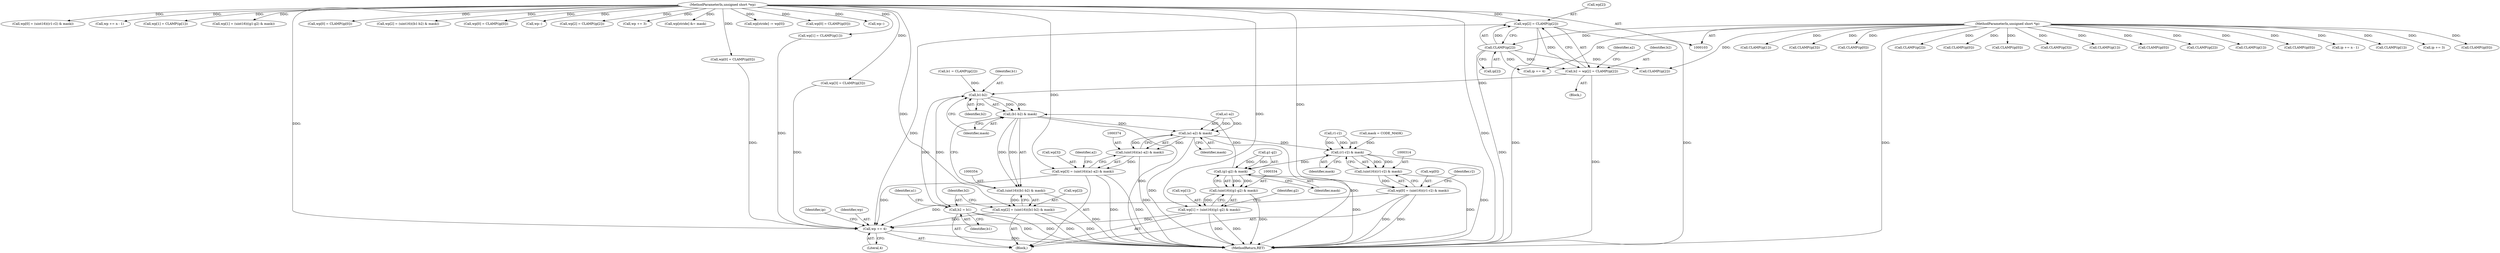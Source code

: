 digraph "0_libtiff_83a4b92815ea04969d494416eaae3d4c6b338e4a#diff-c8b4b355f9b5c06d585b23138e1c185f@array" {
"1000268" [label="(Call,wp[2] = CLAMP(ip[2]))"];
"1000107" [label="(MethodParameterIn,unsigned short *wp)"];
"1000272" [label="(Call,CLAMP(ip[2]))"];
"1000104" [label="(MethodParameterIn,unsigned short *ip)"];
"1000266" [label="(Call,b2 = wp[2] = CLAMP(ip[2]))"];
"1000356" [label="(Call,b1-b2)"];
"1000355" [label="(Call,(b1-b2) & mask)"];
"1000353" [label="(Call,(uint16)((b1-b2) & mask))"];
"1000349" [label="(Call,wp[2] = (uint16)((b1-b2) & mask))"];
"1000297" [label="(Call,wp += 4)"];
"1000375" [label="(Call,(a1-a2) & mask)"];
"1000315" [label="(Call,(r1-r2) & mask)"];
"1000313" [label="(Call,(uint16)((r1-r2) & mask))"];
"1000309" [label="(Call,wp[0] = (uint16)((r1-r2) & mask))"];
"1000335" [label="(Call,(g1-g2) & mask)"];
"1000333" [label="(Call,(uint16)((g1-g2) & mask))"];
"1000329" [label="(Call,wp[1] = (uint16)((g1-g2) & mask))"];
"1000373" [label="(Call,(uint16)((a1-a2) & mask))"];
"1000369" [label="(Call,wp[3] = (uint16)((a1-a2) & mask))"];
"1000360" [label="(Call,b2 = b1)"];
"1000182" [label="(Call,CLAMP(ip[0]))"];
"1000385" [label="(Call,ip += n - 1)"];
"1000349" [label="(Call,wp[2] = (uint16)((b1-b2) & mask))"];
"1000315" [label="(Call,(r1-r2) & mask)"];
"1000258" [label="(Call,wp[1] = CLAMP(ip[1]))"];
"1000186" [label="(Call,wp[0] = (uint16)((r1-r2) & mask))"];
"1000362" [label="(Identifier,b1)"];
"1000273" [label="(Call,ip[2])"];
"1000373" [label="(Call,(uint16)((a1-a2) & mask))"];
"1000381" [label="(Identifier,a2)"];
"1000301" [label="(Identifier,ip)"];
"1000277" [label="(Identifier,a2)"];
"1000390" [label="(Call,wp += n - 1)"];
"1000313" [label="(Call,(uint16)((r1-r2) & mask))"];
"1000145" [label="(Call,wp[1] = CLAMP(ip[1]))"];
"1000356" [label="(Call,b1-b2)"];
"1000379" [label="(Identifier,mask)"];
"1000325" [label="(Call,CLAMP(ip[1]))"];
"1000321" [label="(Identifier,r2)"];
"1000319" [label="(Identifier,mask)"];
"1000335" [label="(Call,(g1-g2) & mask)"];
"1000177" [label="(Call,ip += 3)"];
"1000297" [label="(Call,wp += 4)"];
"1000252" [label="(Call,CLAMP(ip[0]))"];
"1000206" [label="(Call,wp[1] = (uint16)((g1-g2) & mask))"];
"1000248" [label="(Call,wp[0] = CLAMP(ip[0]))"];
"1000120" [label="(Call,mask = CODE_MASK)"];
"1000432" [label="(Call,wp[0] = CLAMP(ip[0]))"];
"1000309" [label="(Call,wp[0] = (uint16)((r1-r2) & mask))"];
"1000245" [label="(Block,)"];
"1000375" [label="(Call,(a1-a2) & mask)"];
"1000341" [label="(Identifier,g2)"];
"1000149" [label="(Call,CLAMP(ip[1]))"];
"1000272" [label="(Call,CLAMP(ip[2]))"];
"1000226" [label="(Call,wp[2] = (uint16)((b1-b2) & mask))"];
"1000365" [label="(Call,CLAMP(ip[3]))"];
"1000343" [label="(Call,b1 = CLAMP(ip[2]))"];
"1000361" [label="(Identifier,b2)"];
"1000405" [label="(Call,wp[0] = CLAMP(ip[0]))"];
"1000310" [label="(Call,wp[0])"];
"1000425" [label="(Call,wp--)"];
"1000436" [label="(Call,CLAMP(ip[0]))"];
"1000370" [label="(Call,wp[3])"];
"1000330" [label="(Call,wp[1])"];
"1000345" [label="(Call,CLAMP(ip[2]))"];
"1000360" [label="(Call,b2 = b1)"];
"1000222" [label="(Call,CLAMP(ip[2]))"];
"1000155" [label="(Call,wp[2] = CLAMP(ip[2]))"];
"1000104" [label="(MethodParameterIn,unsigned short *ip)"];
"1000305" [label="(Call,CLAMP(ip[0]))"];
"1000359" [label="(Identifier,mask)"];
"1000409" [label="(Call,CLAMP(ip[0]))"];
"1000299" [label="(Literal,4)"];
"1000376" [label="(Call,a1-a2)"];
"1000300" [label="(Call,ip += 4)"];
"1000107" [label="(MethodParameterIn,unsigned short *wp)"];
"1000282" [label="(Call,CLAMP(ip[3]))"];
"1000269" [label="(Call,wp[2])"];
"1000329" [label="(Call,wp[1] = (uint16)((g1-g2) & mask))"];
"1000268" [label="(Call,wp[2] = CLAMP(ip[2]))"];
"1000358" [label="(Identifier,b2)"];
"1000174" [label="(Call,wp += 3)"];
"1000420" [label="(Call,wp[stride] &= mask)"];
"1000336" [label="(Call,g1-g2)"];
"1000262" [label="(Call,CLAMP(ip[1]))"];
"1000369" [label="(Call,wp[3] = (uint16)((a1-a2) & mask))"];
"1000364" [label="(Identifier,a1)"];
"1000278" [label="(Call,wp[3] = CLAMP(ip[3]))"];
"1000139" [label="(Call,CLAMP(ip[0]))"];
"1000413" [label="(Call,wp[stride] -= wp[0])"];
"1000355" [label="(Call,(b1-b2) & mask)"];
"1000316" [label="(Call,r1-r2)"];
"1000267" [label="(Identifier,b2)"];
"1000353" [label="(Call,(uint16)((b1-b2) & mask))"];
"1000135" [label="(Call,wp[0] = CLAMP(ip[0]))"];
"1000298" [label="(Identifier,wp)"];
"1000266" [label="(Call,b2 = wp[2] = CLAMP(ip[2]))"];
"1000159" [label="(Call,CLAMP(ip[2]))"];
"1000293" [label="(Block,)"];
"1000202" [label="(Call,CLAMP(ip[1]))"];
"1000350" [label="(Call,wp[2])"];
"1000440" [label="(Call,wp--)"];
"1000357" [label="(Identifier,b1)"];
"1000333" [label="(Call,(uint16)((g1-g2) & mask))"];
"1000339" [label="(Identifier,mask)"];
"1000442" [label="(MethodReturn,RET)"];
"1000268" -> "1000266"  [label="AST: "];
"1000268" -> "1000272"  [label="CFG: "];
"1000269" -> "1000268"  [label="AST: "];
"1000272" -> "1000268"  [label="AST: "];
"1000266" -> "1000268"  [label="CFG: "];
"1000268" -> "1000442"  [label="DDG: "];
"1000268" -> "1000442"  [label="DDG: "];
"1000268" -> "1000266"  [label="DDG: "];
"1000107" -> "1000268"  [label="DDG: "];
"1000272" -> "1000268"  [label="DDG: "];
"1000268" -> "1000297"  [label="DDG: "];
"1000107" -> "1000103"  [label="AST: "];
"1000107" -> "1000442"  [label="DDG: "];
"1000107" -> "1000135"  [label="DDG: "];
"1000107" -> "1000145"  [label="DDG: "];
"1000107" -> "1000155"  [label="DDG: "];
"1000107" -> "1000174"  [label="DDG: "];
"1000107" -> "1000186"  [label="DDG: "];
"1000107" -> "1000206"  [label="DDG: "];
"1000107" -> "1000226"  [label="DDG: "];
"1000107" -> "1000248"  [label="DDG: "];
"1000107" -> "1000258"  [label="DDG: "];
"1000107" -> "1000278"  [label="DDG: "];
"1000107" -> "1000297"  [label="DDG: "];
"1000107" -> "1000309"  [label="DDG: "];
"1000107" -> "1000329"  [label="DDG: "];
"1000107" -> "1000349"  [label="DDG: "];
"1000107" -> "1000369"  [label="DDG: "];
"1000107" -> "1000390"  [label="DDG: "];
"1000107" -> "1000405"  [label="DDG: "];
"1000107" -> "1000413"  [label="DDG: "];
"1000107" -> "1000420"  [label="DDG: "];
"1000107" -> "1000425"  [label="DDG: "];
"1000107" -> "1000432"  [label="DDG: "];
"1000107" -> "1000440"  [label="DDG: "];
"1000272" -> "1000273"  [label="CFG: "];
"1000273" -> "1000272"  [label="AST: "];
"1000272" -> "1000442"  [label="DDG: "];
"1000272" -> "1000266"  [label="DDG: "];
"1000104" -> "1000272"  [label="DDG: "];
"1000272" -> "1000300"  [label="DDG: "];
"1000272" -> "1000345"  [label="DDG: "];
"1000104" -> "1000103"  [label="AST: "];
"1000104" -> "1000442"  [label="DDG: "];
"1000104" -> "1000139"  [label="DDG: "];
"1000104" -> "1000149"  [label="DDG: "];
"1000104" -> "1000159"  [label="DDG: "];
"1000104" -> "1000177"  [label="DDG: "];
"1000104" -> "1000182"  [label="DDG: "];
"1000104" -> "1000202"  [label="DDG: "];
"1000104" -> "1000222"  [label="DDG: "];
"1000104" -> "1000252"  [label="DDG: "];
"1000104" -> "1000262"  [label="DDG: "];
"1000104" -> "1000282"  [label="DDG: "];
"1000104" -> "1000300"  [label="DDG: "];
"1000104" -> "1000305"  [label="DDG: "];
"1000104" -> "1000325"  [label="DDG: "];
"1000104" -> "1000345"  [label="DDG: "];
"1000104" -> "1000365"  [label="DDG: "];
"1000104" -> "1000385"  [label="DDG: "];
"1000104" -> "1000409"  [label="DDG: "];
"1000104" -> "1000436"  [label="DDG: "];
"1000266" -> "1000245"  [label="AST: "];
"1000267" -> "1000266"  [label="AST: "];
"1000277" -> "1000266"  [label="CFG: "];
"1000266" -> "1000442"  [label="DDG: "];
"1000266" -> "1000356"  [label="DDG: "];
"1000356" -> "1000355"  [label="AST: "];
"1000356" -> "1000358"  [label="CFG: "];
"1000357" -> "1000356"  [label="AST: "];
"1000358" -> "1000356"  [label="AST: "];
"1000359" -> "1000356"  [label="CFG: "];
"1000356" -> "1000355"  [label="DDG: "];
"1000356" -> "1000355"  [label="DDG: "];
"1000343" -> "1000356"  [label="DDG: "];
"1000360" -> "1000356"  [label="DDG: "];
"1000356" -> "1000360"  [label="DDG: "];
"1000355" -> "1000353"  [label="AST: "];
"1000355" -> "1000359"  [label="CFG: "];
"1000359" -> "1000355"  [label="AST: "];
"1000353" -> "1000355"  [label="CFG: "];
"1000355" -> "1000442"  [label="DDG: "];
"1000355" -> "1000353"  [label="DDG: "];
"1000355" -> "1000353"  [label="DDG: "];
"1000335" -> "1000355"  [label="DDG: "];
"1000355" -> "1000375"  [label="DDG: "];
"1000353" -> "1000349"  [label="AST: "];
"1000354" -> "1000353"  [label="AST: "];
"1000349" -> "1000353"  [label="CFG: "];
"1000353" -> "1000442"  [label="DDG: "];
"1000353" -> "1000349"  [label="DDG: "];
"1000349" -> "1000293"  [label="AST: "];
"1000350" -> "1000349"  [label="AST: "];
"1000361" -> "1000349"  [label="CFG: "];
"1000349" -> "1000442"  [label="DDG: "];
"1000349" -> "1000442"  [label="DDG: "];
"1000349" -> "1000297"  [label="DDG: "];
"1000297" -> "1000293"  [label="AST: "];
"1000297" -> "1000299"  [label="CFG: "];
"1000298" -> "1000297"  [label="AST: "];
"1000299" -> "1000297"  [label="AST: "];
"1000301" -> "1000297"  [label="CFG: "];
"1000297" -> "1000442"  [label="DDG: "];
"1000369" -> "1000297"  [label="DDG: "];
"1000329" -> "1000297"  [label="DDG: "];
"1000278" -> "1000297"  [label="DDG: "];
"1000248" -> "1000297"  [label="DDG: "];
"1000258" -> "1000297"  [label="DDG: "];
"1000309" -> "1000297"  [label="DDG: "];
"1000375" -> "1000373"  [label="AST: "];
"1000375" -> "1000379"  [label="CFG: "];
"1000376" -> "1000375"  [label="AST: "];
"1000379" -> "1000375"  [label="AST: "];
"1000373" -> "1000375"  [label="CFG: "];
"1000375" -> "1000442"  [label="DDG: "];
"1000375" -> "1000442"  [label="DDG: "];
"1000375" -> "1000315"  [label="DDG: "];
"1000375" -> "1000373"  [label="DDG: "];
"1000375" -> "1000373"  [label="DDG: "];
"1000376" -> "1000375"  [label="DDG: "];
"1000376" -> "1000375"  [label="DDG: "];
"1000315" -> "1000313"  [label="AST: "];
"1000315" -> "1000319"  [label="CFG: "];
"1000316" -> "1000315"  [label="AST: "];
"1000319" -> "1000315"  [label="AST: "];
"1000313" -> "1000315"  [label="CFG: "];
"1000315" -> "1000442"  [label="DDG: "];
"1000315" -> "1000313"  [label="DDG: "];
"1000315" -> "1000313"  [label="DDG: "];
"1000316" -> "1000315"  [label="DDG: "];
"1000316" -> "1000315"  [label="DDG: "];
"1000120" -> "1000315"  [label="DDG: "];
"1000315" -> "1000335"  [label="DDG: "];
"1000313" -> "1000309"  [label="AST: "];
"1000314" -> "1000313"  [label="AST: "];
"1000309" -> "1000313"  [label="CFG: "];
"1000313" -> "1000442"  [label="DDG: "];
"1000313" -> "1000309"  [label="DDG: "];
"1000309" -> "1000293"  [label="AST: "];
"1000310" -> "1000309"  [label="AST: "];
"1000321" -> "1000309"  [label="CFG: "];
"1000309" -> "1000442"  [label="DDG: "];
"1000309" -> "1000442"  [label="DDG: "];
"1000335" -> "1000333"  [label="AST: "];
"1000335" -> "1000339"  [label="CFG: "];
"1000336" -> "1000335"  [label="AST: "];
"1000339" -> "1000335"  [label="AST: "];
"1000333" -> "1000335"  [label="CFG: "];
"1000335" -> "1000442"  [label="DDG: "];
"1000335" -> "1000333"  [label="DDG: "];
"1000335" -> "1000333"  [label="DDG: "];
"1000336" -> "1000335"  [label="DDG: "];
"1000336" -> "1000335"  [label="DDG: "];
"1000333" -> "1000329"  [label="AST: "];
"1000334" -> "1000333"  [label="AST: "];
"1000329" -> "1000333"  [label="CFG: "];
"1000333" -> "1000442"  [label="DDG: "];
"1000333" -> "1000329"  [label="DDG: "];
"1000329" -> "1000293"  [label="AST: "];
"1000330" -> "1000329"  [label="AST: "];
"1000341" -> "1000329"  [label="CFG: "];
"1000329" -> "1000442"  [label="DDG: "];
"1000329" -> "1000442"  [label="DDG: "];
"1000373" -> "1000369"  [label="AST: "];
"1000374" -> "1000373"  [label="AST: "];
"1000369" -> "1000373"  [label="CFG: "];
"1000373" -> "1000442"  [label="DDG: "];
"1000373" -> "1000369"  [label="DDG: "];
"1000369" -> "1000293"  [label="AST: "];
"1000370" -> "1000369"  [label="AST: "];
"1000381" -> "1000369"  [label="CFG: "];
"1000369" -> "1000442"  [label="DDG: "];
"1000369" -> "1000442"  [label="DDG: "];
"1000360" -> "1000293"  [label="AST: "];
"1000360" -> "1000362"  [label="CFG: "];
"1000361" -> "1000360"  [label="AST: "];
"1000362" -> "1000360"  [label="AST: "];
"1000364" -> "1000360"  [label="CFG: "];
"1000360" -> "1000442"  [label="DDG: "];
"1000360" -> "1000442"  [label="DDG: "];
}

